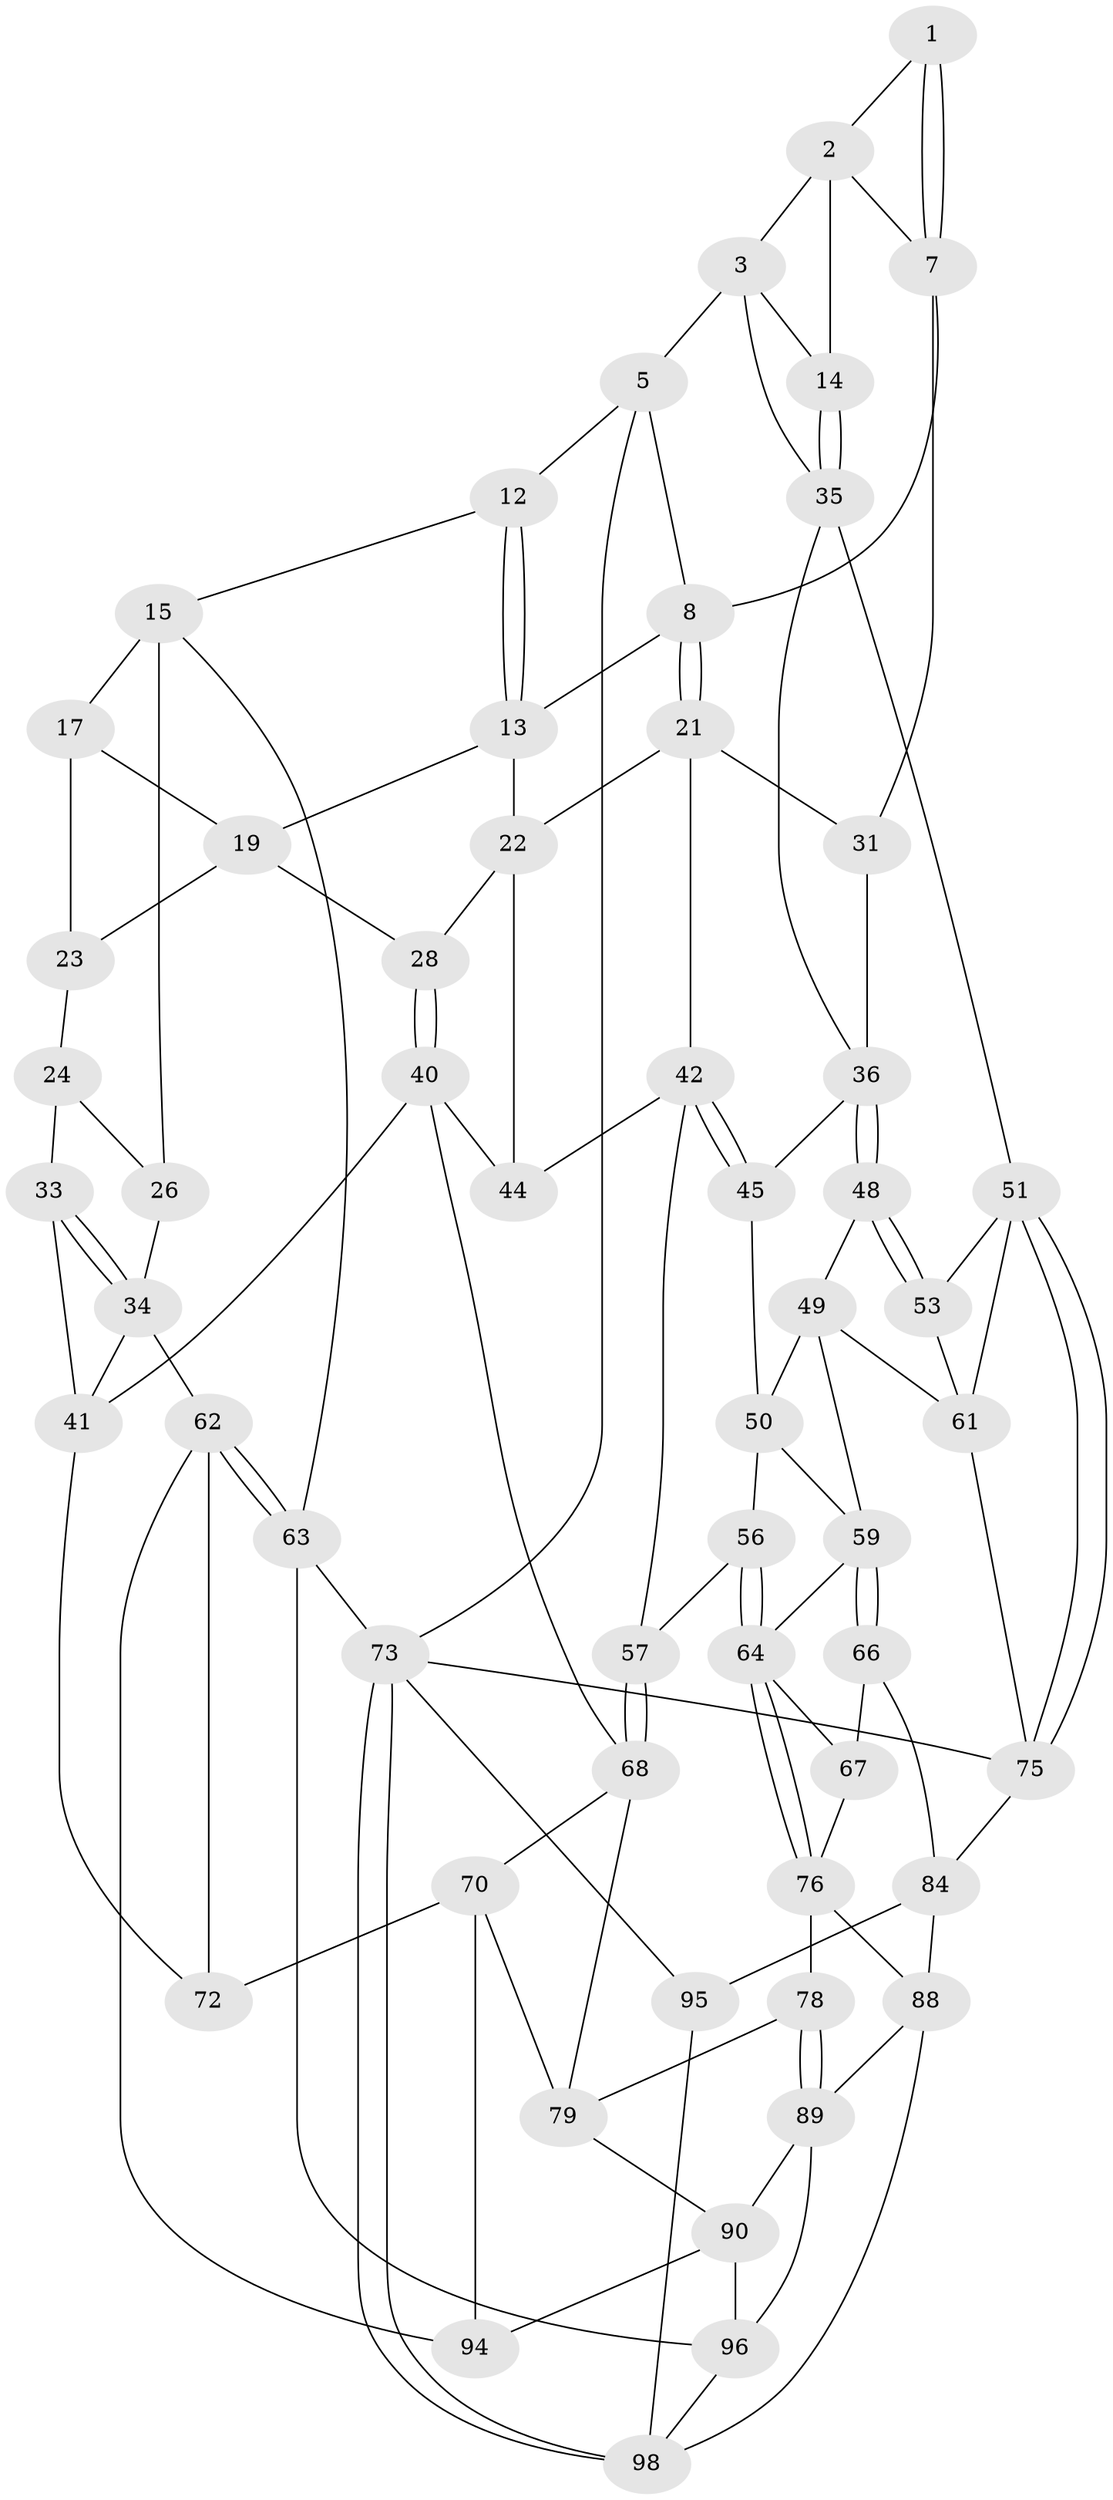 // original degree distribution, {3: 0.030303030303030304, 4: 0.1717171717171717, 5: 0.6363636363636364, 6: 0.16161616161616163}
// Generated by graph-tools (version 1.1) at 2025/42/03/06/25 10:42:33]
// undirected, 58 vertices, 122 edges
graph export_dot {
graph [start="1"]
  node [color=gray90,style=filled];
  1 [pos="+0.8146005389552625+0"];
  2 [pos="+0.8184943560690315+0",super="+10"];
  3 [pos="+0.9028129553559396+0.10767556054250535",super="+4"];
  5 [pos="+1+0",super="+6"];
  7 [pos="+0.7809844229069487+0.20343174540784437",super="+11"];
  8 [pos="+0.6614367335289261+0.1880858916715033",super="+9"];
  12 [pos="+0.2980749914714203+0"];
  13 [pos="+0.4115311342038143+0",super="+18"];
  14 [pos="+0.9167613676342903+0.24236531847908768"];
  15 [pos="+0+0.09207529832342536",super="+16"];
  17 [pos="+0.27106670704644775+0",super="+20"];
  19 [pos="+0.269636763562807+0.16352702286862164",super="+29"];
  21 [pos="+0.606407199823612+0.25793388510505844",super="+32"];
  22 [pos="+0.4167435813992545+0.013132042560346661",super="+27"];
  23 [pos="+0.17472385496120915+0.2446480532146069"];
  24 [pos="+0.17461555282060057+0.24465431346159258",super="+25"];
  26 [pos="+0.0851936878454624+0.19568202366703447",super="+30"];
  28 [pos="+0.32445547270994446+0.33401737097476014"];
  31 [pos="+0.7652046512014841+0.28706724510003045"];
  33 [pos="+0.010520701112532397+0.3055362373914767",super="+39"];
  34 [pos="+0+0.3209161177784489",super="+47"];
  35 [pos="+0.9719101162751923+0.286548665199312",super="+38"];
  36 [pos="+0.8700095084451581+0.3683048433744465",super="+37"];
  40 [pos="+0.20627415923064174+0.46787659184574726",super="+54"];
  41 [pos="+0.088427973138619+0.47291355956303804",super="+46"];
  42 [pos="+0.5408706250104746+0.3956904072420188",super="+43"];
  44 [pos="+0.46999538449503847+0.38919974166635546"];
  45 [pos="+0.6886875235502775+0.3955485746161059"];
  48 [pos="+0.8434443946190341+0.4553875574811794"];
  49 [pos="+0.8300082910682056+0.4613576093101464",super="+58"];
  50 [pos="+0.7788860215931286+0.46135299824646825",super="+55"];
  51 [pos="+1+0.5393475422879019",super="+52"];
  53 [pos="+0.8942018977695817+0.49151911844335516"];
  56 [pos="+0.560739849413417+0.47918419990340183"];
  57 [pos="+0.560453924859735+0.47877871741003325"];
  59 [pos="+0.8083824851940489+0.5905431172867986",super="+60"];
  61 [pos="+0.8434977162498941+0.6012388951307707",super="+82"];
  62 [pos="+0+1",super="+81"];
  63 [pos="+0+1"];
  64 [pos="+0.5755176808668636+0.5069887008117958",super="+65"];
  66 [pos="+0.7806859519948066+0.6205324738310402",super="+85"];
  67 [pos="+0.705432277000505+0.6591619897268758",super="+80"];
  68 [pos="+0.47944759102034107+0.6057226659882915",super="+69"];
  70 [pos="+0.2977622021318301+0.7018607944730847",super="+71"];
  72 [pos="+0.08831949571905108+0.5789152736922565"];
  73 [pos="+1+1",super="+74"];
  75 [pos="+1+0.7521115465086061",super="+83"];
  76 [pos="+0.6252395754958056+0.6916828891982088",super="+77"];
  78 [pos="+0.572092376385901+0.7177726148374615"];
  79 [pos="+0.5311526750543101+0.7090178137953173",super="+86"];
  84 [pos="+0.8635824850707243+0.7734790734470574",super="+87"];
  88 [pos="+0.6994449451381949+0.8698426006483115",super="+91"];
  89 [pos="+0.502610406927407+0.8662774299389917",super="+92"];
  90 [pos="+0.44702670698251346+0.862677376467763",super="+93"];
  94 [pos="+0.2605998479914274+0.7377846750299876"];
  95 [pos="+0.8243898360860377+0.9100652104767226"];
  96 [pos="+0.4867060122493166+1",super="+97"];
  98 [pos="+0.8403954159430871+1",super="+99"];
  1 -- 2;
  1 -- 7;
  1 -- 7;
  2 -- 3;
  2 -- 14;
  2 -- 7;
  3 -- 14;
  3 -- 5;
  3 -- 35;
  5 -- 12;
  5 -- 73;
  5 -- 8;
  7 -- 8;
  7 -- 31;
  8 -- 21;
  8 -- 21;
  8 -- 13;
  12 -- 13;
  12 -- 13;
  12 -- 15;
  13 -- 19;
  13 -- 22;
  14 -- 35;
  14 -- 35;
  15 -- 63;
  15 -- 26 [weight=2];
  15 -- 17;
  17 -- 19;
  17 -- 23;
  19 -- 28;
  19 -- 23;
  21 -- 22;
  21 -- 42;
  21 -- 31;
  22 -- 28;
  22 -- 44;
  23 -- 24;
  24 -- 33 [weight=2];
  24 -- 26;
  26 -- 34;
  28 -- 40;
  28 -- 40;
  31 -- 36;
  33 -- 34;
  33 -- 34;
  33 -- 41;
  34 -- 41;
  34 -- 62;
  35 -- 36;
  35 -- 51;
  36 -- 48;
  36 -- 48;
  36 -- 45;
  40 -- 41;
  40 -- 44;
  40 -- 68;
  41 -- 72;
  42 -- 45;
  42 -- 45;
  42 -- 57;
  42 -- 44;
  45 -- 50;
  48 -- 49;
  48 -- 53;
  48 -- 53;
  49 -- 50;
  49 -- 59;
  49 -- 61;
  50 -- 56;
  50 -- 59;
  51 -- 75;
  51 -- 75;
  51 -- 53;
  51 -- 61;
  53 -- 61;
  56 -- 57;
  56 -- 64;
  56 -- 64;
  57 -- 68;
  57 -- 68;
  59 -- 66;
  59 -- 66;
  59 -- 64;
  61 -- 75;
  62 -- 63;
  62 -- 63;
  62 -- 72;
  62 -- 94;
  63 -- 73;
  63 -- 96;
  64 -- 76;
  64 -- 76;
  64 -- 67;
  66 -- 67 [weight=2];
  66 -- 84;
  67 -- 76;
  68 -- 79;
  68 -- 70;
  70 -- 79;
  70 -- 72;
  70 -- 94;
  73 -- 98;
  73 -- 98;
  73 -- 75;
  73 -- 95;
  75 -- 84;
  76 -- 88;
  76 -- 78;
  78 -- 79;
  78 -- 89;
  78 -- 89;
  79 -- 90;
  84 -- 88;
  84 -- 95;
  88 -- 89;
  88 -- 98;
  89 -- 90;
  89 -- 96;
  90 -- 94;
  90 -- 96;
  95 -- 98;
  96 -- 98;
}
